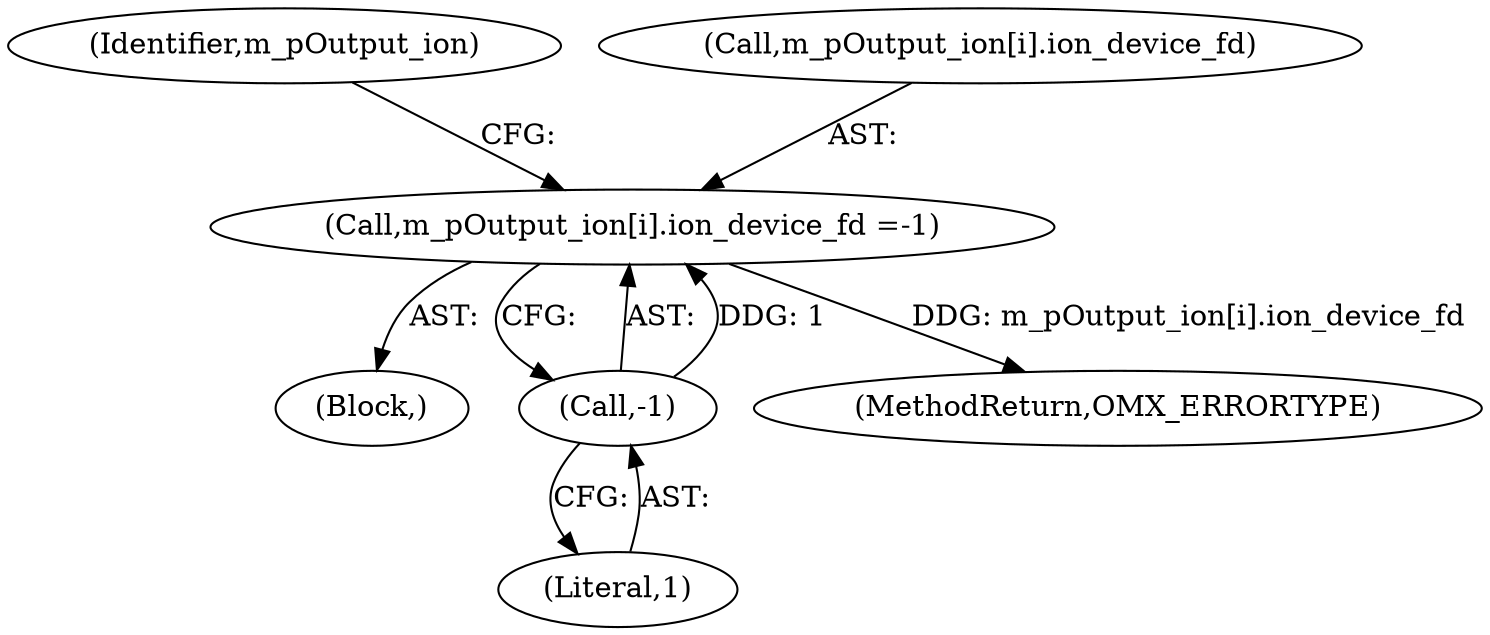 digraph "0_Android_7558d03e6498e970b761aa44fff6b2c659202d95_2@array" {
"1000305" [label="(Call,m_pOutput_ion[i].ion_device_fd =-1)"];
"1000311" [label="(Call,-1)"];
"1000317" [label="(Identifier,m_pOutput_ion)"];
"1000312" [label="(Literal,1)"];
"1000256" [label="(Block,)"];
"1000305" [label="(Call,m_pOutput_ion[i].ion_device_fd =-1)"];
"1000651" [label="(MethodReturn,OMX_ERRORTYPE)"];
"1000306" [label="(Call,m_pOutput_ion[i].ion_device_fd)"];
"1000311" [label="(Call,-1)"];
"1000305" -> "1000256"  [label="AST: "];
"1000305" -> "1000311"  [label="CFG: "];
"1000306" -> "1000305"  [label="AST: "];
"1000311" -> "1000305"  [label="AST: "];
"1000317" -> "1000305"  [label="CFG: "];
"1000305" -> "1000651"  [label="DDG: m_pOutput_ion[i].ion_device_fd"];
"1000311" -> "1000305"  [label="DDG: 1"];
"1000311" -> "1000312"  [label="CFG: "];
"1000312" -> "1000311"  [label="AST: "];
}
